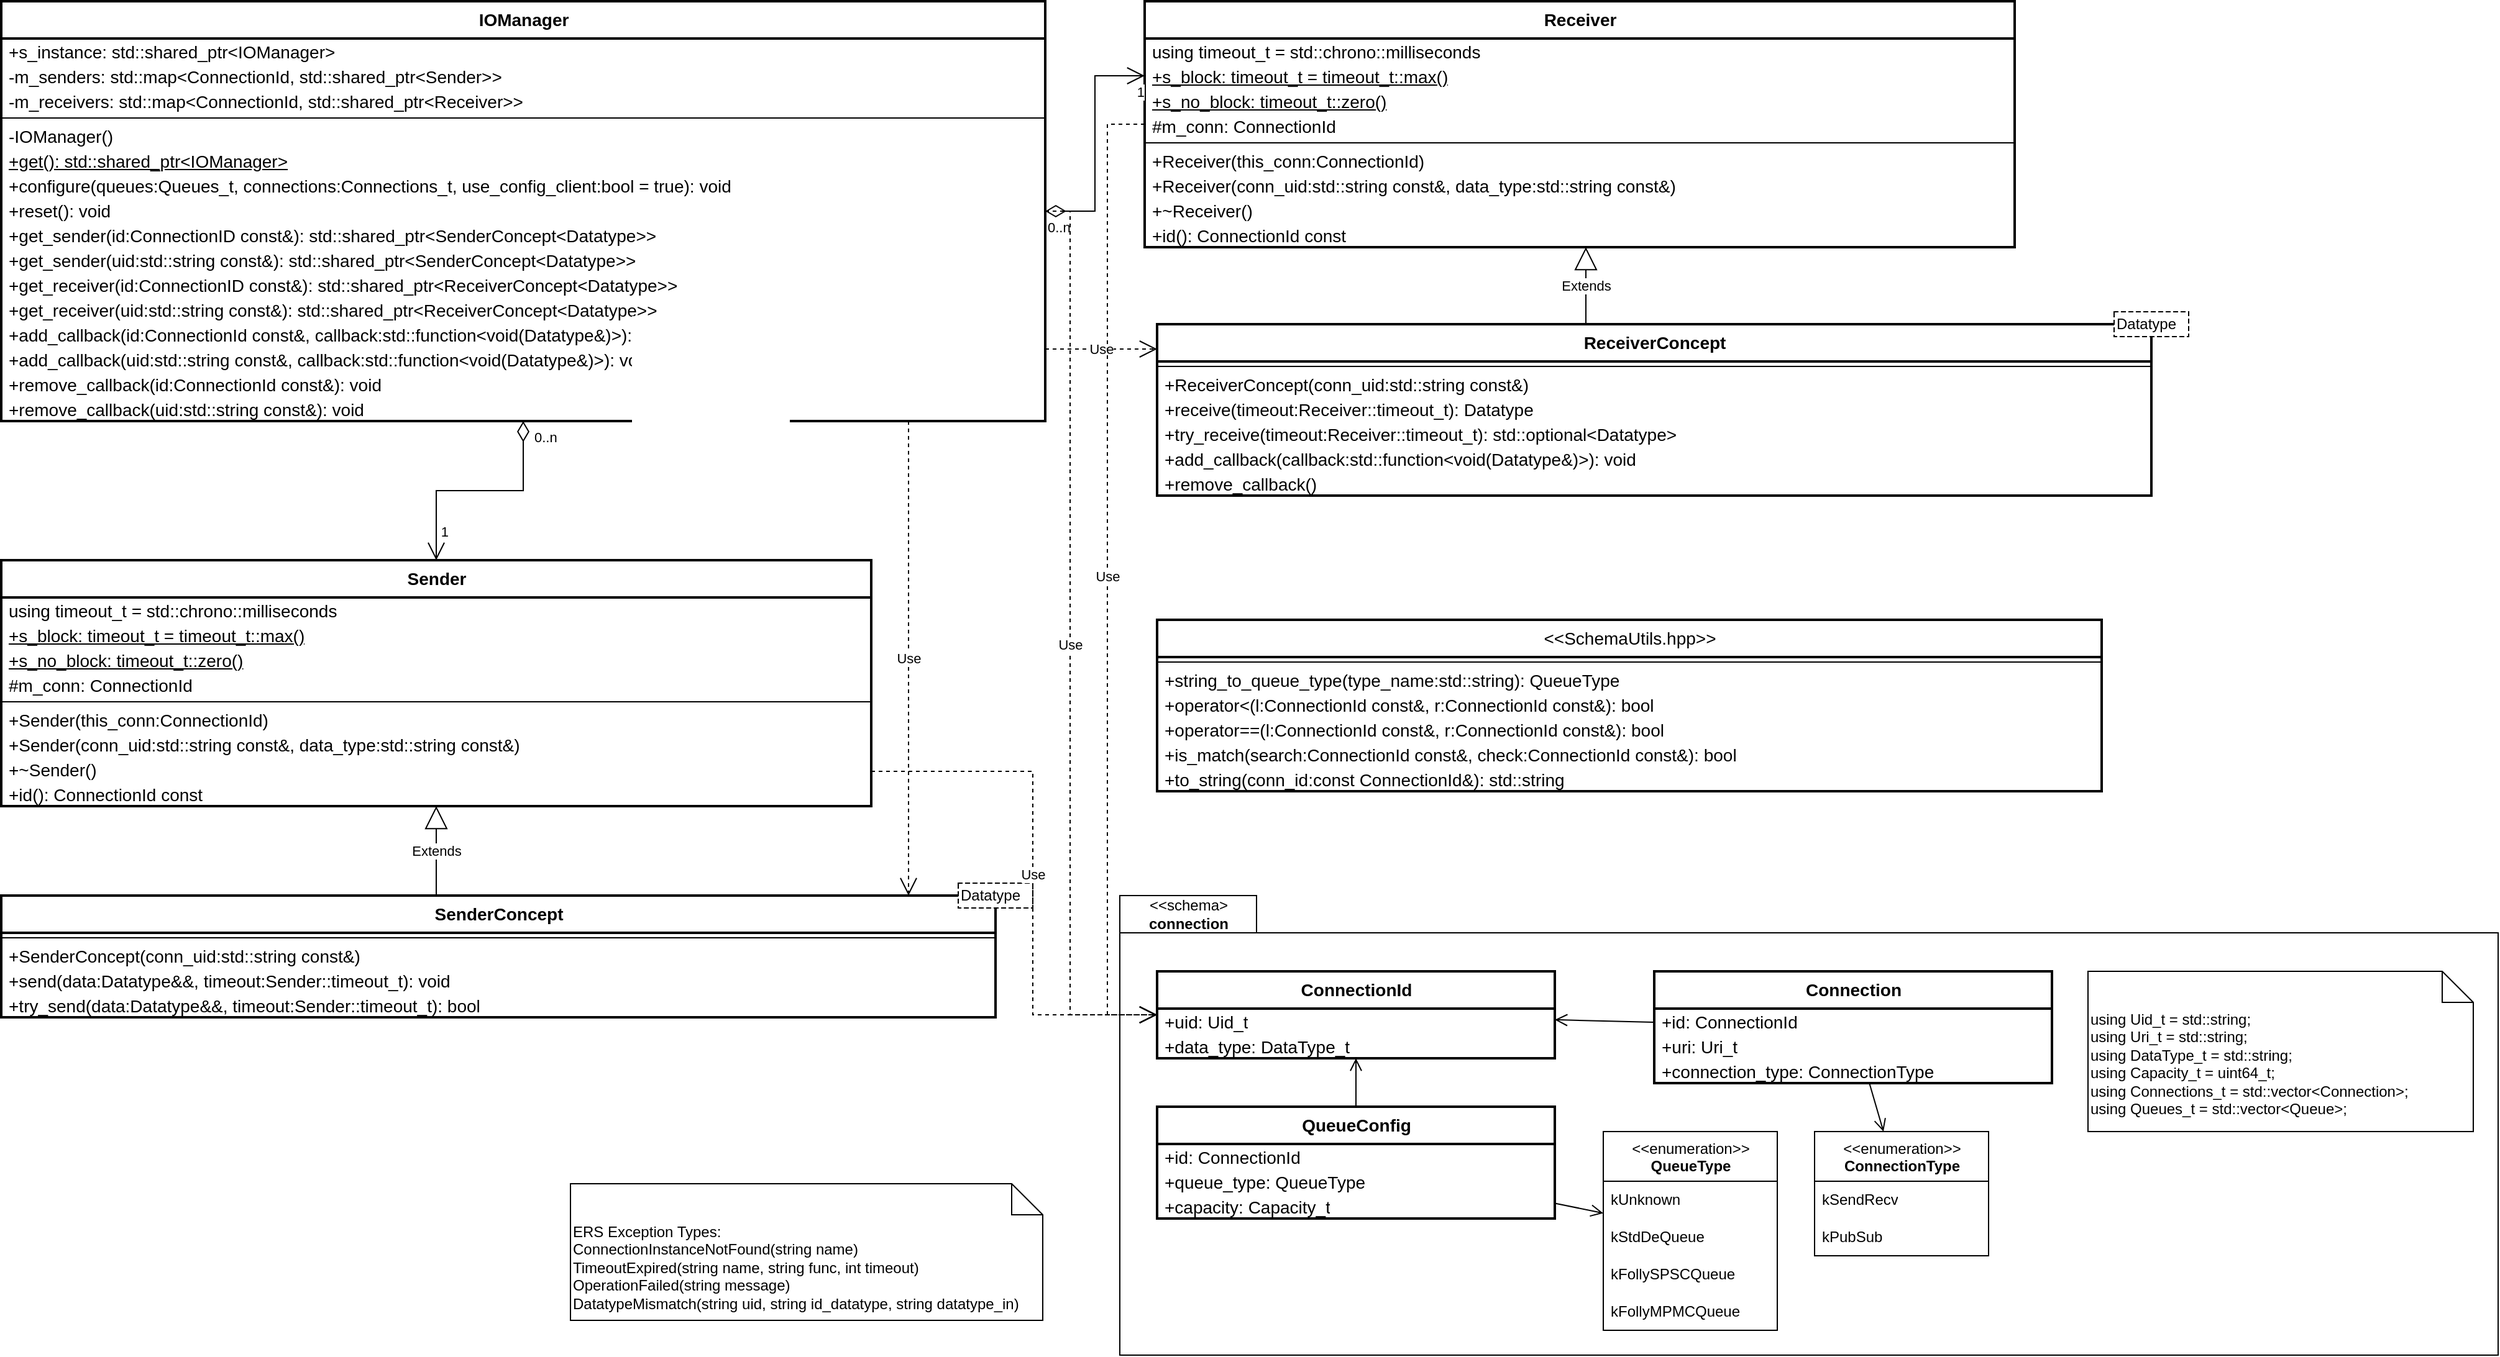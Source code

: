 <mxfile version="20.6.1" type="device"><diagram id="E1HVbYeFYIAMB-QXWZEo" name="Page-1"><mxGraphModel dx="2062" dy="1225" grid="1" gridSize="10" guides="1" tooltips="1" connect="1" arrows="1" fold="1" page="1" pageScale="1" pageWidth="850" pageHeight="1100" math="0" shadow="0"><root><mxCell id="0"/><mxCell id="1" parent="0"/><mxCell id="LG2QWe_fNA8J5i6L1Rvu-79" value="&lt;b&gt;IOManager&lt;br&gt;&lt;/b&gt;" style="swimlane;fontStyle=0;align=center;verticalAlign=top;childLayout=stackLayout;horizontal=1;startSize=30;horizontalStack=0;resizeParent=1;resizeParentMax=0;resizeLast=0;collapsible=0;marginBottom=0;html=1;fontFamily=Helvetica;fontSize=14;strokeWidth=2;fillColor=default;" parent="1" vertex="1"><mxGeometry x="40" y="60" width="840" height="338" as="geometry"/></mxCell><mxCell id="LG2QWe_fNA8J5i6L1Rvu-80" value="+s_instance: std::shared_ptr&amp;lt;IOManager&amp;gt;" style="text;html=1;strokeColor=none;fillColor=none;align=left;verticalAlign=middle;spacingLeft=4;spacingRight=4;overflow=hidden;rotatable=0;points=[[0,0.5],[1,0.5]];portConstraint=eastwest;fontFamily=Helvetica;fontSize=14;" parent="LG2QWe_fNA8J5i6L1Rvu-79" vertex="1"><mxGeometry y="30" width="840" height="20" as="geometry"/></mxCell><mxCell id="LG2QWe_fNA8J5i6L1Rvu-81" value="-m_senders: std::map&amp;lt;ConnectionId, std::shared_ptr&amp;lt;Sender&amp;gt;&amp;gt;" style="text;html=1;strokeColor=none;fillColor=none;align=left;verticalAlign=middle;spacingLeft=4;spacingRight=4;overflow=hidden;rotatable=0;points=[[0,0.5],[1,0.5]];portConstraint=eastwest;fontFamily=Helvetica;fontSize=14;" parent="LG2QWe_fNA8J5i6L1Rvu-79" vertex="1"><mxGeometry y="50" width="840" height="20" as="geometry"/></mxCell><mxCell id="LG2QWe_fNA8J5i6L1Rvu-82" value="-m_receivers: std::map&amp;lt;ConnectionId, std::shared_ptr&amp;lt;Receiver&amp;gt;&amp;gt;" style="text;html=1;strokeColor=none;fillColor=none;align=left;verticalAlign=middle;spacingLeft=4;spacingRight=4;overflow=hidden;rotatable=0;points=[[0,0.5],[1,0.5]];portConstraint=eastwest;fontFamily=Helvetica;fontSize=14;" parent="LG2QWe_fNA8J5i6L1Rvu-79" vertex="1"><mxGeometry y="70" width="840" height="20" as="geometry"/></mxCell><mxCell id="LG2QWe_fNA8J5i6L1Rvu-93" value="" style="line;strokeWidth=1;fillColor=none;align=left;verticalAlign=middle;spacingTop=-1;spacingLeft=3;spacingRight=3;rotatable=0;labelPosition=right;points=[];portConstraint=eastwest;fontFamily=Helvetica;fontSize=14;" parent="LG2QWe_fNA8J5i6L1Rvu-79" vertex="1"><mxGeometry y="90" width="840" height="8" as="geometry"/></mxCell><mxCell id="LG2QWe_fNA8J5i6L1Rvu-83" value="-IOManager()" style="text;html=1;strokeColor=none;fillColor=none;align=left;verticalAlign=middle;spacingLeft=4;spacingRight=4;overflow=hidden;rotatable=0;points=[[0,0.5],[1,0.5]];portConstraint=eastwest;fontFamily=Helvetica;fontSize=14;" parent="LG2QWe_fNA8J5i6L1Rvu-79" vertex="1"><mxGeometry y="98" width="840" height="20" as="geometry"/></mxCell><mxCell id="LG2QWe_fNA8J5i6L1Rvu-84" value="+get(): std::shared_ptr&amp;lt;IOManager&amp;gt;" style="text;html=1;strokeColor=none;fillColor=none;align=left;verticalAlign=middle;spacingLeft=4;spacingRight=4;overflow=hidden;rotatable=0;points=[[0,0.5],[1,0.5]];portConstraint=eastwest;fontFamily=Helvetica;fontSize=14;fontStyle=4" parent="LG2QWe_fNA8J5i6L1Rvu-79" vertex="1"><mxGeometry y="118" width="840" height="20" as="geometry"/></mxCell><mxCell id="LG2QWe_fNA8J5i6L1Rvu-85" value="+configure(queues:Queues_t, connections:Connections_t, use_config_client:bool = true): void" style="text;html=1;strokeColor=none;fillColor=none;align=left;verticalAlign=middle;spacingLeft=4;spacingRight=4;overflow=hidden;rotatable=0;points=[[0,0.5],[1,0.5]];portConstraint=eastwest;fontFamily=Helvetica;fontSize=14;" parent="LG2QWe_fNA8J5i6L1Rvu-79" vertex="1"><mxGeometry y="138" width="840" height="20" as="geometry"/></mxCell><mxCell id="LG2QWe_fNA8J5i6L1Rvu-86" value="+reset(): void" style="text;html=1;strokeColor=none;fillColor=none;align=left;verticalAlign=middle;spacingLeft=4;spacingRight=4;overflow=hidden;rotatable=0;points=[[0,0.5],[1,0.5]];portConstraint=eastwest;fontFamily=Helvetica;fontSize=14;" parent="LG2QWe_fNA8J5i6L1Rvu-79" vertex="1"><mxGeometry y="158" width="840" height="20" as="geometry"/></mxCell><mxCell id="LG2QWe_fNA8J5i6L1Rvu-87" value="+get_sender(id:ConnectionID const&amp;amp;): std::shared_ptr&amp;lt;SenderConcept&amp;lt;Datatype&amp;gt;&amp;gt;" style="text;html=1;strokeColor=none;fillColor=none;align=left;verticalAlign=middle;spacingLeft=4;spacingRight=4;overflow=hidden;rotatable=0;points=[[0,0.5],[1,0.5]];portConstraint=eastwest;fontFamily=Helvetica;fontSize=14;" parent="LG2QWe_fNA8J5i6L1Rvu-79" vertex="1"><mxGeometry y="178" width="840" height="20" as="geometry"/></mxCell><mxCell id="LG2QWe_fNA8J5i6L1Rvu-88" value="+get_sender(uid:std::string const&amp;amp;): std::shared_ptr&amp;lt;SenderConcept&amp;lt;Datatype&amp;gt;&amp;gt;" style="text;html=1;strokeColor=none;fillColor=none;align=left;verticalAlign=middle;spacingLeft=4;spacingRight=4;overflow=hidden;rotatable=0;points=[[0,0.5],[1,0.5]];portConstraint=eastwest;fontFamily=Helvetica;fontSize=14;" parent="LG2QWe_fNA8J5i6L1Rvu-79" vertex="1"><mxGeometry y="198" width="840" height="20" as="geometry"/></mxCell><mxCell id="LG2QWe_fNA8J5i6L1Rvu-89" value="+get_receiver(id:ConnectionID const&amp;amp;): std::shared_ptr&amp;lt;ReceiverConcept&amp;lt;Datatype&amp;gt;&amp;gt;" style="text;html=1;strokeColor=none;fillColor=none;align=left;verticalAlign=middle;spacingLeft=4;spacingRight=4;overflow=hidden;rotatable=0;points=[[0,0.5],[1,0.5]];portConstraint=eastwest;fontFamily=Helvetica;fontSize=14;" parent="LG2QWe_fNA8J5i6L1Rvu-79" vertex="1"><mxGeometry y="218" width="840" height="20" as="geometry"/></mxCell><mxCell id="LG2QWe_fNA8J5i6L1Rvu-90" value="+get_receiver(uid:std::string const&amp;amp;): std::shared_ptr&amp;lt;ReceiverConcept&amp;lt;Datatype&amp;gt;&amp;gt;" style="text;html=1;strokeColor=none;fillColor=none;align=left;verticalAlign=middle;spacingLeft=4;spacingRight=4;overflow=hidden;rotatable=0;points=[[0,0.5],[1,0.5]];portConstraint=eastwest;fontFamily=Helvetica;fontSize=14;" parent="LG2QWe_fNA8J5i6L1Rvu-79" vertex="1"><mxGeometry y="238" width="840" height="20" as="geometry"/></mxCell><mxCell id="LG2QWe_fNA8J5i6L1Rvu-91" value="+add_callback(id:ConnectionId const&amp;amp;, callback:std::function&amp;lt;void(Datatype&amp;amp;)&amp;gt;): void" style="text;html=1;strokeColor=none;fillColor=none;align=left;verticalAlign=middle;spacingLeft=4;spacingRight=4;overflow=hidden;rotatable=0;points=[[0,0.5],[1,0.5]];portConstraint=eastwest;fontFamily=Helvetica;fontSize=14;" parent="LG2QWe_fNA8J5i6L1Rvu-79" vertex="1"><mxGeometry y="258" width="840" height="20" as="geometry"/></mxCell><mxCell id="LG2QWe_fNA8J5i6L1Rvu-92" value="+add_callback(uid:std::string const&amp;amp;, callback:std::function&amp;lt;void(Datatype&amp;amp;)&amp;gt;): void" style="text;html=1;strokeColor=none;fillColor=none;align=left;verticalAlign=middle;spacingLeft=4;spacingRight=4;overflow=hidden;rotatable=0;points=[[0,0.5],[1,0.5]];portConstraint=eastwest;fontFamily=Helvetica;fontSize=14;" parent="LG2QWe_fNA8J5i6L1Rvu-79" vertex="1"><mxGeometry y="278" width="840" height="20" as="geometry"/></mxCell><mxCell id="LG2QWe_fNA8J5i6L1Rvu-94" value="+remove_callback(id:ConnectionId const&amp;amp;): void" style="text;html=1;strokeColor=none;fillColor=none;align=left;verticalAlign=middle;spacingLeft=4;spacingRight=4;overflow=hidden;rotatable=0;points=[[0,0.5],[1,0.5]];portConstraint=eastwest;fontFamily=Helvetica;fontSize=14;" parent="LG2QWe_fNA8J5i6L1Rvu-79" vertex="1"><mxGeometry y="298" width="840" height="20" as="geometry"/></mxCell><mxCell id="LG2QWe_fNA8J5i6L1Rvu-95" value="+remove_callback(uid:std::string const&amp;amp;): void" style="text;html=1;strokeColor=none;fillColor=none;align=left;verticalAlign=middle;spacingLeft=4;spacingRight=4;overflow=hidden;rotatable=0;points=[[0,0.5],[1,0.5]];portConstraint=eastwest;fontFamily=Helvetica;fontSize=14;" parent="LG2QWe_fNA8J5i6L1Rvu-79" vertex="1"><mxGeometry y="318" width="840" height="20" as="geometry"/></mxCell><mxCell id="LG2QWe_fNA8J5i6L1Rvu-102" value="&lt;b&gt;Receiver&lt;br&gt;&lt;/b&gt;" style="swimlane;fontStyle=0;align=center;verticalAlign=top;childLayout=stackLayout;horizontal=1;startSize=30;horizontalStack=0;resizeParent=1;resizeParentMax=0;resizeLast=0;collapsible=0;marginBottom=0;html=1;fontFamily=Helvetica;fontSize=14;strokeWidth=2;fillColor=default;" parent="1" vertex="1"><mxGeometry x="960" y="60" width="700" height="198" as="geometry"/></mxCell><mxCell id="LG2QWe_fNA8J5i6L1Rvu-103" value="using timeout_t = std::chrono::milliseconds" style="text;html=1;strokeColor=none;fillColor=none;align=left;verticalAlign=middle;spacingLeft=4;spacingRight=4;overflow=hidden;rotatable=0;points=[[0,0.5],[1,0.5]];portConstraint=eastwest;fontFamily=Helvetica;fontSize=14;" parent="LG2QWe_fNA8J5i6L1Rvu-102" vertex="1"><mxGeometry y="30" width="700" height="20" as="geometry"/></mxCell><mxCell id="LG2QWe_fNA8J5i6L1Rvu-104" value="+s_block: timeout_t = timeout_t::max()" style="text;html=1;strokeColor=none;fillColor=none;align=left;verticalAlign=middle;spacingLeft=4;spacingRight=4;overflow=hidden;rotatable=0;points=[[0,0.5],[1,0.5]];portConstraint=eastwest;fontFamily=Helvetica;fontSize=14;fontStyle=4" parent="LG2QWe_fNA8J5i6L1Rvu-102" vertex="1"><mxGeometry y="50" width="700" height="20" as="geometry"/></mxCell><mxCell id="LG2QWe_fNA8J5i6L1Rvu-106" value="+s_no_block: timeout_t::zero()" style="text;html=1;strokeColor=none;fillColor=none;align=left;verticalAlign=middle;spacingLeft=4;spacingRight=4;overflow=hidden;rotatable=0;points=[[0,0.5],[1,0.5]];portConstraint=eastwest;fontFamily=Helvetica;fontSize=14;fontStyle=4" parent="LG2QWe_fNA8J5i6L1Rvu-102" vertex="1"><mxGeometry y="70" width="700" height="20" as="geometry"/></mxCell><mxCell id="LG2QWe_fNA8J5i6L1Rvu-107" value="#m_conn: ConnectionId" style="text;html=1;strokeColor=none;fillColor=none;align=left;verticalAlign=middle;spacingLeft=4;spacingRight=4;overflow=hidden;rotatable=0;points=[[0,0.5],[1,0.5]];portConstraint=eastwest;fontFamily=Helvetica;fontSize=14;" parent="LG2QWe_fNA8J5i6L1Rvu-102" vertex="1"><mxGeometry y="90" width="700" height="20" as="geometry"/></mxCell><mxCell id="LG2QWe_fNA8J5i6L1Rvu-105" value="" style="line;strokeWidth=1;fillColor=none;align=left;verticalAlign=middle;spacingTop=-1;spacingLeft=3;spacingRight=3;rotatable=0;labelPosition=right;points=[];portConstraint=eastwest;fontFamily=Helvetica;fontSize=14;" parent="LG2QWe_fNA8J5i6L1Rvu-102" vertex="1"><mxGeometry y="110" width="700" height="8" as="geometry"/></mxCell><mxCell id="LG2QWe_fNA8J5i6L1Rvu-108" value="+Receiver(this_conn:ConnectionId)" style="text;html=1;strokeColor=none;fillColor=none;align=left;verticalAlign=middle;spacingLeft=4;spacingRight=4;overflow=hidden;rotatable=0;points=[[0,0.5],[1,0.5]];portConstraint=eastwest;fontFamily=Helvetica;fontSize=14;" parent="LG2QWe_fNA8J5i6L1Rvu-102" vertex="1"><mxGeometry y="118" width="700" height="20" as="geometry"/></mxCell><mxCell id="LG2QWe_fNA8J5i6L1Rvu-109" value="+Receiver(conn_uid:std::string const&amp;amp;, data_type:std::string const&amp;amp;)" style="text;html=1;strokeColor=none;fillColor=none;align=left;verticalAlign=middle;spacingLeft=4;spacingRight=4;overflow=hidden;rotatable=0;points=[[0,0.5],[1,0.5]];portConstraint=eastwest;fontFamily=Helvetica;fontSize=14;" parent="LG2QWe_fNA8J5i6L1Rvu-102" vertex="1"><mxGeometry y="138" width="700" height="20" as="geometry"/></mxCell><mxCell id="LG2QWe_fNA8J5i6L1Rvu-110" value="+~Receiver()" style="text;html=1;strokeColor=none;fillColor=none;align=left;verticalAlign=middle;spacingLeft=4;spacingRight=4;overflow=hidden;rotatable=0;points=[[0,0.5],[1,0.5]];portConstraint=eastwest;fontFamily=Helvetica;fontSize=14;" parent="LG2QWe_fNA8J5i6L1Rvu-102" vertex="1"><mxGeometry y="158" width="700" height="20" as="geometry"/></mxCell><mxCell id="LG2QWe_fNA8J5i6L1Rvu-111" value="+id(): ConnectionId const" style="text;html=1;strokeColor=none;fillColor=none;align=left;verticalAlign=middle;spacingLeft=4;spacingRight=4;overflow=hidden;rotatable=0;points=[[0,0.5],[1,0.5]];portConstraint=eastwest;fontFamily=Helvetica;fontSize=14;" parent="LG2QWe_fNA8J5i6L1Rvu-102" vertex="1"><mxGeometry y="178" width="700" height="20" as="geometry"/></mxCell><mxCell id="LG2QWe_fNA8J5i6L1Rvu-116" value="&amp;lt;&amp;lt;SchemaUtils.hpp&amp;gt;&amp;gt;" style="swimlane;fontStyle=0;align=center;verticalAlign=top;childLayout=stackLayout;horizontal=1;startSize=30;horizontalStack=0;resizeParent=1;resizeParentMax=0;resizeLast=0;collapsible=0;marginBottom=0;html=1;fontFamily=Helvetica;fontSize=14;strokeWidth=2;fillColor=default;" parent="1" vertex="1"><mxGeometry x="970" y="558" width="760" height="138" as="geometry"/></mxCell><mxCell id="LG2QWe_fNA8J5i6L1Rvu-117" value="" style="line;strokeWidth=1;fillColor=none;align=left;verticalAlign=middle;spacingTop=-1;spacingLeft=3;spacingRight=3;rotatable=0;labelPosition=right;points=[];portConstraint=eastwest;fontFamily=Helvetica;fontSize=14;" parent="LG2QWe_fNA8J5i6L1Rvu-116" vertex="1"><mxGeometry y="30" width="760" height="8" as="geometry"/></mxCell><mxCell id="LG2QWe_fNA8J5i6L1Rvu-118" value="+string_to_queue_type(type_name:std::string): QueueType" style="text;html=1;strokeColor=none;fillColor=none;align=left;verticalAlign=middle;spacingLeft=4;spacingRight=4;overflow=hidden;rotatable=0;points=[[0,0.5],[1,0.5]];portConstraint=eastwest;fontFamily=Helvetica;fontSize=14;" parent="LG2QWe_fNA8J5i6L1Rvu-116" vertex="1"><mxGeometry y="38" width="760" height="20" as="geometry"/></mxCell><mxCell id="LG2QWe_fNA8J5i6L1Rvu-119" value="+operator&amp;lt;(l:ConnectionId const&amp;amp;, r:ConnectionId const&amp;amp;): bool" style="text;html=1;strokeColor=none;fillColor=none;align=left;verticalAlign=middle;spacingLeft=4;spacingRight=4;overflow=hidden;rotatable=0;points=[[0,0.5],[1,0.5]];portConstraint=eastwest;fontFamily=Helvetica;fontSize=14;" parent="LG2QWe_fNA8J5i6L1Rvu-116" vertex="1"><mxGeometry y="58" width="760" height="20" as="geometry"/></mxCell><mxCell id="LG2QWe_fNA8J5i6L1Rvu-120" value="+operator==(l:ConnectionId const&amp;amp;, r:ConnectionId const&amp;amp;): bool" style="text;html=1;strokeColor=none;fillColor=none;align=left;verticalAlign=middle;spacingLeft=4;spacingRight=4;overflow=hidden;rotatable=0;points=[[0,0.5],[1,0.5]];portConstraint=eastwest;fontFamily=Helvetica;fontSize=14;" parent="LG2QWe_fNA8J5i6L1Rvu-116" vertex="1"><mxGeometry y="78" width="760" height="20" as="geometry"/></mxCell><mxCell id="LG2QWe_fNA8J5i6L1Rvu-201" value="+is_match(search:ConnectionId const&amp;amp;, check:ConnectionId const&amp;amp;): bool" style="text;html=1;strokeColor=none;fillColor=none;align=left;verticalAlign=middle;spacingLeft=4;spacingRight=4;overflow=hidden;rotatable=0;points=[[0,0.5],[1,0.5]];portConstraint=eastwest;fontFamily=Helvetica;fontSize=14;" parent="LG2QWe_fNA8J5i6L1Rvu-116" vertex="1"><mxGeometry y="98" width="760" height="20" as="geometry"/></mxCell><mxCell id="LG2QWe_fNA8J5i6L1Rvu-202" value="+to_string(conn_id:const ConnectionId&amp;amp;): std::string" style="text;html=1;strokeColor=none;fillColor=none;align=left;verticalAlign=middle;spacingLeft=4;spacingRight=4;overflow=hidden;rotatable=0;points=[[0,0.5],[1,0.5]];portConstraint=eastwest;fontFamily=Helvetica;fontSize=14;" parent="LG2QWe_fNA8J5i6L1Rvu-116" vertex="1"><mxGeometry y="118" width="760" height="20" as="geometry"/></mxCell><mxCell id="LG2QWe_fNA8J5i6L1Rvu-139" value="&lt;span style=&quot;font-weight: normal;&quot;&gt;&amp;lt;&amp;lt;schema&amp;gt;&lt;/span&gt;&lt;br&gt;connection" style="shape=folder;fontStyle=1;tabWidth=110;tabHeight=30;tabPosition=left;html=1;boundedLbl=1;labelInHeader=1;container=1;collapsible=0;recursiveResize=0;" parent="1" vertex="1"><mxGeometry x="940" y="780" width="1109" height="370" as="geometry"/></mxCell><mxCell id="LG2QWe_fNA8J5i6L1Rvu-140" value="&lt;b&gt;ConnectionId&lt;br&gt;&lt;/b&gt;" style="swimlane;fontStyle=0;align=center;verticalAlign=top;childLayout=stackLayout;horizontal=1;startSize=30;horizontalStack=0;resizeParent=1;resizeParentMax=0;resizeLast=0;collapsible=0;marginBottom=0;html=1;fontFamily=Helvetica;fontSize=14;strokeWidth=2;fillColor=default;" parent="LG2QWe_fNA8J5i6L1Rvu-139" vertex="1"><mxGeometry x="30" y="61" width="320" height="70" as="geometry"/></mxCell><mxCell id="LG2QWe_fNA8J5i6L1Rvu-141" value="+uid: Uid_t" style="text;html=1;strokeColor=none;fillColor=none;align=left;verticalAlign=middle;spacingLeft=4;spacingRight=4;overflow=hidden;rotatable=0;points=[[0,0.5],[1,0.5]];portConstraint=eastwest;fontFamily=Helvetica;fontSize=14;" parent="LG2QWe_fNA8J5i6L1Rvu-140" vertex="1"><mxGeometry y="30" width="320" height="20" as="geometry"/></mxCell><mxCell id="LG2QWe_fNA8J5i6L1Rvu-142" value="+data_type: DataType_t" style="text;html=1;strokeColor=none;fillColor=none;align=left;verticalAlign=middle;spacingLeft=4;spacingRight=4;overflow=hidden;rotatable=0;points=[[0,0.5],[1,0.5]];portConstraint=eastwest;fontFamily=Helvetica;fontSize=14;" parent="LG2QWe_fNA8J5i6L1Rvu-140" vertex="1"><mxGeometry y="50" width="320" height="20" as="geometry"/></mxCell><mxCell id="LG2QWe_fNA8J5i6L1Rvu-145" value="using Uid_t = std::string;&lt;br&gt;using Uri_t = std::string;&lt;br&gt;using DataType_t = std::string;&lt;br&gt;using Capacity_t = uint64_t;&lt;br&gt;using Connections_t = std::vector&amp;lt;Connection&amp;gt;;&lt;br&gt;using Queues_t = std::vector&amp;lt;Queue&amp;gt;;" style="shape=note2;boundedLbl=1;whiteSpace=wrap;html=1;size=25;verticalAlign=top;align=left;" parent="LG2QWe_fNA8J5i6L1Rvu-139" vertex="1"><mxGeometry x="779" y="61" width="310" height="129" as="geometry"/></mxCell><mxCell id="LG2QWe_fNA8J5i6L1Rvu-146" value="&lt;b&gt;QueueConfig&lt;br&gt;&lt;/b&gt;" style="swimlane;fontStyle=0;align=center;verticalAlign=top;childLayout=stackLayout;horizontal=1;startSize=30;horizontalStack=0;resizeParent=1;resizeParentMax=0;resizeLast=0;collapsible=0;marginBottom=0;html=1;fontFamily=Helvetica;fontSize=14;strokeWidth=2;fillColor=default;" parent="LG2QWe_fNA8J5i6L1Rvu-139" vertex="1"><mxGeometry x="30" y="170" width="320" height="90" as="geometry"/></mxCell><mxCell id="LG2QWe_fNA8J5i6L1Rvu-147" value="+id: ConnectionId" style="text;html=1;strokeColor=none;fillColor=none;align=left;verticalAlign=middle;spacingLeft=4;spacingRight=4;overflow=hidden;rotatable=0;points=[[0,0.5],[1,0.5]];portConstraint=eastwest;fontFamily=Helvetica;fontSize=14;" parent="LG2QWe_fNA8J5i6L1Rvu-146" vertex="1"><mxGeometry y="30" width="320" height="20" as="geometry"/></mxCell><mxCell id="LG2QWe_fNA8J5i6L1Rvu-148" value="+queue_type: QueueType" style="text;html=1;strokeColor=none;fillColor=none;align=left;verticalAlign=middle;spacingLeft=4;spacingRight=4;overflow=hidden;rotatable=0;points=[[0,0.5],[1,0.5]];portConstraint=eastwest;fontFamily=Helvetica;fontSize=14;" parent="LG2QWe_fNA8J5i6L1Rvu-146" vertex="1"><mxGeometry y="50" width="320" height="20" as="geometry"/></mxCell><mxCell id="LG2QWe_fNA8J5i6L1Rvu-195" value="+capacity: Capacity_t" style="text;html=1;strokeColor=none;fillColor=none;align=left;verticalAlign=middle;spacingLeft=4;spacingRight=4;overflow=hidden;rotatable=0;points=[[0,0.5],[1,0.5]];portConstraint=eastwest;fontFamily=Helvetica;fontSize=14;" parent="LG2QWe_fNA8J5i6L1Rvu-146" vertex="1"><mxGeometry y="70" width="320" height="20" as="geometry"/></mxCell><mxCell id="LG2QWe_fNA8J5i6L1Rvu-149" value="&lt;b&gt;Connection&lt;br&gt;&lt;/b&gt;" style="swimlane;fontStyle=0;align=center;verticalAlign=top;childLayout=stackLayout;horizontal=1;startSize=30;horizontalStack=0;resizeParent=1;resizeParentMax=0;resizeLast=0;collapsible=0;marginBottom=0;html=1;fontFamily=Helvetica;fontSize=14;strokeWidth=2;fillColor=default;" parent="LG2QWe_fNA8J5i6L1Rvu-139" vertex="1"><mxGeometry x="430" y="61" width="320" height="90" as="geometry"/></mxCell><mxCell id="LG2QWe_fNA8J5i6L1Rvu-150" value="+id: ConnectionId" style="text;html=1;strokeColor=none;fillColor=none;align=left;verticalAlign=middle;spacingLeft=4;spacingRight=4;overflow=hidden;rotatable=0;points=[[0,0.5],[1,0.5]];portConstraint=eastwest;fontFamily=Helvetica;fontSize=14;" parent="LG2QWe_fNA8J5i6L1Rvu-149" vertex="1"><mxGeometry y="30" width="320" height="20" as="geometry"/></mxCell><mxCell id="LG2QWe_fNA8J5i6L1Rvu-151" value="+uri: Uri_t" style="text;html=1;strokeColor=none;fillColor=none;align=left;verticalAlign=middle;spacingLeft=4;spacingRight=4;overflow=hidden;rotatable=0;points=[[0,0.5],[1,0.5]];portConstraint=eastwest;fontFamily=Helvetica;fontSize=14;" parent="LG2QWe_fNA8J5i6L1Rvu-149" vertex="1"><mxGeometry y="50" width="320" height="20" as="geometry"/></mxCell><mxCell id="LG2QWe_fNA8J5i6L1Rvu-152" value="+connection_type: ConnectionType" style="text;html=1;strokeColor=none;fillColor=none;align=left;verticalAlign=middle;spacingLeft=4;spacingRight=4;overflow=hidden;rotatable=0;points=[[0,0.5],[1,0.5]];portConstraint=eastwest;fontFamily=Helvetica;fontSize=14;" parent="LG2QWe_fNA8J5i6L1Rvu-149" vertex="1"><mxGeometry y="70" width="320" height="20" as="geometry"/></mxCell><mxCell id="LG2QWe_fNA8J5i6L1Rvu-189" value="&amp;lt;&amp;lt;enumeration&amp;gt;&amp;gt;&lt;br&gt;&lt;b&gt;QueueType&lt;/b&gt;" style="swimlane;fontStyle=0;align=center;verticalAlign=top;childLayout=stackLayout;horizontal=1;startSize=40;horizontalStack=0;resizeParent=1;resizeParentMax=0;resizeLast=0;collapsible=0;marginBottom=0;html=1;" parent="LG2QWe_fNA8J5i6L1Rvu-139" vertex="1"><mxGeometry x="389" y="190" width="140" height="160" as="geometry"/></mxCell><mxCell id="LG2QWe_fNA8J5i6L1Rvu-190" value="kUnknown" style="text;html=1;strokeColor=none;fillColor=none;align=left;verticalAlign=middle;spacingLeft=4;spacingRight=4;overflow=hidden;rotatable=0;points=[[0,0.5],[1,0.5]];portConstraint=eastwest;" parent="LG2QWe_fNA8J5i6L1Rvu-189" vertex="1"><mxGeometry y="40" width="140" height="30" as="geometry"/></mxCell><mxCell id="LG2QWe_fNA8J5i6L1Rvu-191" value="kStdDeQueue" style="text;html=1;strokeColor=none;fillColor=none;align=left;verticalAlign=middle;spacingLeft=4;spacingRight=4;overflow=hidden;rotatable=0;points=[[0,0.5],[1,0.5]];portConstraint=eastwest;" parent="LG2QWe_fNA8J5i6L1Rvu-189" vertex="1"><mxGeometry y="70" width="140" height="30" as="geometry"/></mxCell><mxCell id="LG2QWe_fNA8J5i6L1Rvu-192" value="kFollySPSCQueue" style="text;html=1;strokeColor=none;fillColor=none;align=left;verticalAlign=middle;spacingLeft=4;spacingRight=4;overflow=hidden;rotatable=0;points=[[0,0.5],[1,0.5]];portConstraint=eastwest;" parent="LG2QWe_fNA8J5i6L1Rvu-189" vertex="1"><mxGeometry y="100" width="140" height="30" as="geometry"/></mxCell><mxCell id="LG2QWe_fNA8J5i6L1Rvu-193" value="kFollyMPMCQueue" style="text;html=1;strokeColor=none;fillColor=none;align=left;verticalAlign=middle;spacingLeft=4;spacingRight=4;overflow=hidden;rotatable=0;points=[[0,0.5],[1,0.5]];portConstraint=eastwest;" parent="LG2QWe_fNA8J5i6L1Rvu-189" vertex="1"><mxGeometry y="130" width="140" height="30" as="geometry"/></mxCell><mxCell id="LG2QWe_fNA8J5i6L1Rvu-187" value="&amp;lt;&amp;lt;enumeration&amp;gt;&amp;gt;&lt;br&gt;&lt;b&gt;ConnectionType&lt;/b&gt;" style="swimlane;fontStyle=0;align=center;verticalAlign=top;childLayout=stackLayout;horizontal=1;startSize=40;horizontalStack=0;resizeParent=1;resizeParentMax=0;resizeLast=0;collapsible=0;marginBottom=0;html=1;" parent="LG2QWe_fNA8J5i6L1Rvu-139" vertex="1"><mxGeometry x="559" y="190" width="140" height="100" as="geometry"/></mxCell><mxCell id="LG2QWe_fNA8J5i6L1Rvu-188" value="kSendRecv" style="text;html=1;strokeColor=none;fillColor=none;align=left;verticalAlign=middle;spacingLeft=4;spacingRight=4;overflow=hidden;rotatable=0;points=[[0,0.5],[1,0.5]];portConstraint=eastwest;" parent="LG2QWe_fNA8J5i6L1Rvu-187" vertex="1"><mxGeometry y="40" width="140" height="30" as="geometry"/></mxCell><mxCell id="LG2QWe_fNA8J5i6L1Rvu-194" value="kPubSub" style="text;html=1;strokeColor=none;fillColor=none;align=left;verticalAlign=middle;spacingLeft=4;spacingRight=4;overflow=hidden;rotatable=0;points=[[0,0.5],[1,0.5]];portConstraint=eastwest;" parent="LG2QWe_fNA8J5i6L1Rvu-187" vertex="1"><mxGeometry y="70" width="140" height="30" as="geometry"/></mxCell><mxCell id="LG2QWe_fNA8J5i6L1Rvu-196" value="" style="endArrow=open;startArrow=none;endFill=0;startFill=0;endSize=8;html=1;verticalAlign=bottom;labelBackgroundColor=none;strokeWidth=1;rounded=0;" parent="LG2QWe_fNA8J5i6L1Rvu-139" source="LG2QWe_fNA8J5i6L1Rvu-146" target="LG2QWe_fNA8J5i6L1Rvu-189" edge="1"><mxGeometry width="160" relative="1" as="geometry"><mxPoint x="429" y="-160" as="sourcePoint"/><mxPoint x="589" y="-160" as="targetPoint"/></mxGeometry></mxCell><mxCell id="LG2QWe_fNA8J5i6L1Rvu-197" value="" style="endArrow=open;startArrow=none;endFill=0;startFill=0;endSize=8;html=1;verticalAlign=bottom;labelBackgroundColor=none;strokeWidth=1;rounded=0;" parent="LG2QWe_fNA8J5i6L1Rvu-139" source="LG2QWe_fNA8J5i6L1Rvu-146" target="LG2QWe_fNA8J5i6L1Rvu-140" edge="1"><mxGeometry width="160" relative="1" as="geometry"><mxPoint x="349" y="260" as="sourcePoint"/><mxPoint x="399" y="273.755" as="targetPoint"/></mxGeometry></mxCell><mxCell id="LG2QWe_fNA8J5i6L1Rvu-198" value="" style="endArrow=open;startArrow=none;endFill=0;startFill=0;endSize=8;html=1;verticalAlign=bottom;labelBackgroundColor=none;strokeWidth=1;rounded=0;" parent="LG2QWe_fNA8J5i6L1Rvu-139" source="LG2QWe_fNA8J5i6L1Rvu-149" target="LG2QWe_fNA8J5i6L1Rvu-140" edge="1"><mxGeometry width="160" relative="1" as="geometry"><mxPoint x="200" y="211" as="sourcePoint"/><mxPoint x="200" y="141" as="targetPoint"/></mxGeometry></mxCell><mxCell id="LG2QWe_fNA8J5i6L1Rvu-199" value="" style="endArrow=open;startArrow=none;endFill=0;startFill=0;endSize=8;html=1;verticalAlign=bottom;labelBackgroundColor=none;strokeWidth=1;rounded=0;" parent="LG2QWe_fNA8J5i6L1Rvu-139" source="LG2QWe_fNA8J5i6L1Rvu-149" target="LG2QWe_fNA8J5i6L1Rvu-187" edge="1"><mxGeometry width="160" relative="1" as="geometry"><mxPoint x="210" y="221" as="sourcePoint"/><mxPoint x="210" y="151" as="targetPoint"/></mxGeometry></mxCell><mxCell id="LG2QWe_fNA8J5i6L1Rvu-176" value="ERS Exception Types:&lt;br&gt;ConnectionInstanceNotFound(string name)&lt;br&gt;TimeoutExpired(string name, string func, int timeout)&lt;br&gt;OperationFailed(string message)&lt;br&gt;DatatypeMismatch(string uid, string id_datatype, string datatype_in)" style="shape=note2;boundedLbl=1;whiteSpace=wrap;html=1;size=25;verticalAlign=top;align=left;" parent="1" vertex="1"><mxGeometry x="498" y="1012" width="380" height="110" as="geometry"/></mxCell><mxCell id="LG2QWe_fNA8J5i6L1Rvu-204" value="" style="group" parent="1" vertex="1" connectable="0"><mxGeometry x="970" y="310" width="830" height="248" as="geometry"/></mxCell><mxCell id="LG2QWe_fNA8J5i6L1Rvu-121" value="&lt;b&gt;ReceiverConcept&lt;br&gt;&lt;/b&gt;" style="swimlane;fontStyle=0;align=center;verticalAlign=top;childLayout=stackLayout;horizontal=1;startSize=30;horizontalStack=0;resizeParent=1;resizeParentMax=0;resizeLast=0;collapsible=0;marginBottom=0;html=1;fontFamily=Helvetica;fontSize=14;strokeWidth=2;fillColor=default;" parent="LG2QWe_fNA8J5i6L1Rvu-204" vertex="1"><mxGeometry y="10" width="800" height="138" as="geometry"/></mxCell><mxCell id="LG2QWe_fNA8J5i6L1Rvu-123" value="" style="line;strokeWidth=1;fillColor=none;align=left;verticalAlign=middle;spacingTop=-1;spacingLeft=3;spacingRight=3;rotatable=0;labelPosition=right;points=[];portConstraint=eastwest;fontFamily=Helvetica;fontSize=14;" parent="LG2QWe_fNA8J5i6L1Rvu-121" vertex="1"><mxGeometry y="30" width="800" height="8" as="geometry"/></mxCell><mxCell id="LG2QWe_fNA8J5i6L1Rvu-124" value="+ReceiverConcept(conn_uid:std::string const&amp;amp;)" style="text;html=1;strokeColor=none;fillColor=none;align=left;verticalAlign=middle;spacingLeft=4;spacingRight=4;overflow=hidden;rotatable=0;points=[[0,0.5],[1,0.5]];portConstraint=eastwest;fontFamily=Helvetica;fontSize=14;" parent="LG2QWe_fNA8J5i6L1Rvu-121" vertex="1"><mxGeometry y="38" width="800" height="20" as="geometry"/></mxCell><mxCell id="LG2QWe_fNA8J5i6L1Rvu-125" value="+receive(timeout:Receiver::timeout_t): Datatype" style="text;html=1;strokeColor=none;fillColor=none;align=left;verticalAlign=middle;spacingLeft=4;spacingRight=4;overflow=hidden;rotatable=0;points=[[0,0.5],[1,0.5]];portConstraint=eastwest;fontFamily=Helvetica;fontSize=14;" parent="LG2QWe_fNA8J5i6L1Rvu-121" vertex="1"><mxGeometry y="58" width="800" height="20" as="geometry"/></mxCell><mxCell id="LG2QWe_fNA8J5i6L1Rvu-126" value="+try_receive(timeout:Receiver::timeout_t): std::optional&amp;lt;Datatype&amp;gt;" style="text;html=1;strokeColor=none;fillColor=none;align=left;verticalAlign=middle;spacingLeft=4;spacingRight=4;overflow=hidden;rotatable=0;points=[[0,0.5],[1,0.5]];portConstraint=eastwest;fontFamily=Helvetica;fontSize=14;" parent="LG2QWe_fNA8J5i6L1Rvu-121" vertex="1"><mxGeometry y="78" width="800" height="20" as="geometry"/></mxCell><mxCell id="LG2QWe_fNA8J5i6L1Rvu-127" value="+add_callback(callback:std::function&amp;lt;void(Datatype&amp;amp;)&amp;gt;): void" style="text;html=1;strokeColor=none;fillColor=none;align=left;verticalAlign=middle;spacingLeft=4;spacingRight=4;overflow=hidden;rotatable=0;points=[[0,0.5],[1,0.5]];portConstraint=eastwest;fontFamily=Helvetica;fontSize=14;" parent="LG2QWe_fNA8J5i6L1Rvu-121" vertex="1"><mxGeometry y="98" width="800" height="20" as="geometry"/></mxCell><mxCell id="LG2QWe_fNA8J5i6L1Rvu-128" value="+remove_callback()" style="text;html=1;strokeColor=none;fillColor=none;align=left;verticalAlign=middle;spacingLeft=4;spacingRight=4;overflow=hidden;rotatable=0;points=[[0,0.5],[1,0.5]];portConstraint=eastwest;fontFamily=Helvetica;fontSize=14;" parent="LG2QWe_fNA8J5i6L1Rvu-121" vertex="1"><mxGeometry y="118" width="800" height="20" as="geometry"/></mxCell><mxCell id="LG2QWe_fNA8J5i6L1Rvu-203" value="Datatype" style="shape=partialRectangle;html=1;top=1;align=left;dashed=1;" parent="LG2QWe_fNA8J5i6L1Rvu-204" vertex="1"><mxGeometry x="770" width="60" height="20" as="geometry"/></mxCell><mxCell id="LG2QWe_fNA8J5i6L1Rvu-207" value="&lt;b&gt;Sender&lt;br&gt;&lt;/b&gt;" style="swimlane;fontStyle=0;align=center;verticalAlign=top;childLayout=stackLayout;horizontal=1;startSize=30;horizontalStack=0;resizeParent=1;resizeParentMax=0;resizeLast=0;collapsible=0;marginBottom=0;html=1;fontFamily=Helvetica;fontSize=14;strokeWidth=2;fillColor=default;" parent="1" vertex="1"><mxGeometry x="40" y="510" width="700" height="198" as="geometry"/></mxCell><mxCell id="LG2QWe_fNA8J5i6L1Rvu-208" value="using timeout_t = std::chrono::milliseconds" style="text;html=1;strokeColor=none;fillColor=none;align=left;verticalAlign=middle;spacingLeft=4;spacingRight=4;overflow=hidden;rotatable=0;points=[[0,0.5],[1,0.5]];portConstraint=eastwest;fontFamily=Helvetica;fontSize=14;" parent="LG2QWe_fNA8J5i6L1Rvu-207" vertex="1"><mxGeometry y="30" width="700" height="20" as="geometry"/></mxCell><mxCell id="LG2QWe_fNA8J5i6L1Rvu-209" value="+s_block: timeout_t = timeout_t::max()" style="text;html=1;strokeColor=none;fillColor=none;align=left;verticalAlign=middle;spacingLeft=4;spacingRight=4;overflow=hidden;rotatable=0;points=[[0,0.5],[1,0.5]];portConstraint=eastwest;fontFamily=Helvetica;fontSize=14;fontStyle=4" parent="LG2QWe_fNA8J5i6L1Rvu-207" vertex="1"><mxGeometry y="50" width="700" height="20" as="geometry"/></mxCell><mxCell id="LG2QWe_fNA8J5i6L1Rvu-210" value="+s_no_block: timeout_t::zero()" style="text;html=1;strokeColor=none;fillColor=none;align=left;verticalAlign=middle;spacingLeft=4;spacingRight=4;overflow=hidden;rotatable=0;points=[[0,0.5],[1,0.5]];portConstraint=eastwest;fontFamily=Helvetica;fontSize=14;fontStyle=4" parent="LG2QWe_fNA8J5i6L1Rvu-207" vertex="1"><mxGeometry y="70" width="700" height="20" as="geometry"/></mxCell><mxCell id="LG2QWe_fNA8J5i6L1Rvu-211" value="#m_conn: ConnectionId" style="text;html=1;strokeColor=none;fillColor=none;align=left;verticalAlign=middle;spacingLeft=4;spacingRight=4;overflow=hidden;rotatable=0;points=[[0,0.5],[1,0.5]];portConstraint=eastwest;fontFamily=Helvetica;fontSize=14;" parent="LG2QWe_fNA8J5i6L1Rvu-207" vertex="1"><mxGeometry y="90" width="700" height="20" as="geometry"/></mxCell><mxCell id="LG2QWe_fNA8J5i6L1Rvu-212" value="" style="line;strokeWidth=1;fillColor=none;align=left;verticalAlign=middle;spacingTop=-1;spacingLeft=3;spacingRight=3;rotatable=0;labelPosition=right;points=[];portConstraint=eastwest;fontFamily=Helvetica;fontSize=14;" parent="LG2QWe_fNA8J5i6L1Rvu-207" vertex="1"><mxGeometry y="110" width="700" height="8" as="geometry"/></mxCell><mxCell id="LG2QWe_fNA8J5i6L1Rvu-213" value="+Sender(this_conn:ConnectionId)" style="text;html=1;strokeColor=none;fillColor=none;align=left;verticalAlign=middle;spacingLeft=4;spacingRight=4;overflow=hidden;rotatable=0;points=[[0,0.5],[1,0.5]];portConstraint=eastwest;fontFamily=Helvetica;fontSize=14;" parent="LG2QWe_fNA8J5i6L1Rvu-207" vertex="1"><mxGeometry y="118" width="700" height="20" as="geometry"/></mxCell><mxCell id="LG2QWe_fNA8J5i6L1Rvu-214" value="+Sender(conn_uid:std::string const&amp;amp;, data_type:std::string const&amp;amp;)" style="text;html=1;strokeColor=none;fillColor=none;align=left;verticalAlign=middle;spacingLeft=4;spacingRight=4;overflow=hidden;rotatable=0;points=[[0,0.5],[1,0.5]];portConstraint=eastwest;fontFamily=Helvetica;fontSize=14;" parent="LG2QWe_fNA8J5i6L1Rvu-207" vertex="1"><mxGeometry y="138" width="700" height="20" as="geometry"/></mxCell><mxCell id="LG2QWe_fNA8J5i6L1Rvu-215" value="+~Sender()" style="text;html=1;strokeColor=none;fillColor=none;align=left;verticalAlign=middle;spacingLeft=4;spacingRight=4;overflow=hidden;rotatable=0;points=[[0,0.5],[1,0.5]];portConstraint=eastwest;fontFamily=Helvetica;fontSize=14;" parent="LG2QWe_fNA8J5i6L1Rvu-207" vertex="1"><mxGeometry y="158" width="700" height="20" as="geometry"/></mxCell><mxCell id="LG2QWe_fNA8J5i6L1Rvu-216" value="+id(): ConnectionId const" style="text;html=1;strokeColor=none;fillColor=none;align=left;verticalAlign=middle;spacingLeft=4;spacingRight=4;overflow=hidden;rotatable=0;points=[[0,0.5],[1,0.5]];portConstraint=eastwest;fontFamily=Helvetica;fontSize=14;" parent="LG2QWe_fNA8J5i6L1Rvu-207" vertex="1"><mxGeometry y="178" width="700" height="20" as="geometry"/></mxCell><mxCell id="LG2QWe_fNA8J5i6L1Rvu-217" value="" style="group" parent="1" vertex="1" connectable="0"><mxGeometry x="40" y="770" width="830" height="248" as="geometry"/></mxCell><mxCell id="LG2QWe_fNA8J5i6L1Rvu-218" value="&lt;b&gt;SenderConcept&lt;br&gt;&lt;/b&gt;" style="swimlane;fontStyle=0;align=center;verticalAlign=top;childLayout=stackLayout;horizontal=1;startSize=30;horizontalStack=0;resizeParent=1;resizeParentMax=0;resizeLast=0;collapsible=0;marginBottom=0;html=1;fontFamily=Helvetica;fontSize=14;strokeWidth=2;fillColor=default;" parent="LG2QWe_fNA8J5i6L1Rvu-217" vertex="1"><mxGeometry y="10" width="800" height="98" as="geometry"/></mxCell><mxCell id="LG2QWe_fNA8J5i6L1Rvu-219" value="" style="line;strokeWidth=1;fillColor=none;align=left;verticalAlign=middle;spacingTop=-1;spacingLeft=3;spacingRight=3;rotatable=0;labelPosition=right;points=[];portConstraint=eastwest;fontFamily=Helvetica;fontSize=14;" parent="LG2QWe_fNA8J5i6L1Rvu-218" vertex="1"><mxGeometry y="30" width="800" height="8" as="geometry"/></mxCell><mxCell id="LG2QWe_fNA8J5i6L1Rvu-220" value="+SenderConcept(conn_uid:std::string const&amp;amp;)" style="text;html=1;strokeColor=none;fillColor=none;align=left;verticalAlign=middle;spacingLeft=4;spacingRight=4;overflow=hidden;rotatable=0;points=[[0,0.5],[1,0.5]];portConstraint=eastwest;fontFamily=Helvetica;fontSize=14;" parent="LG2QWe_fNA8J5i6L1Rvu-218" vertex="1"><mxGeometry y="38" width="800" height="20" as="geometry"/></mxCell><mxCell id="LG2QWe_fNA8J5i6L1Rvu-221" value="+send(data:Datatype&amp;amp;&amp;amp;, timeout:Sender::timeout_t): void" style="text;html=1;strokeColor=none;fillColor=none;align=left;verticalAlign=middle;spacingLeft=4;spacingRight=4;overflow=hidden;rotatable=0;points=[[0,0.5],[1,0.5]];portConstraint=eastwest;fontFamily=Helvetica;fontSize=14;" parent="LG2QWe_fNA8J5i6L1Rvu-218" vertex="1"><mxGeometry y="58" width="800" height="20" as="geometry"/></mxCell><mxCell id="LG2QWe_fNA8J5i6L1Rvu-222" value="+try_send(data:Datatype&amp;amp;&amp;amp;, timeout:Sender::timeout_t): bool" style="text;html=1;strokeColor=none;fillColor=none;align=left;verticalAlign=middle;spacingLeft=4;spacingRight=4;overflow=hidden;rotatable=0;points=[[0,0.5],[1,0.5]];portConstraint=eastwest;fontFamily=Helvetica;fontSize=14;" parent="LG2QWe_fNA8J5i6L1Rvu-218" vertex="1"><mxGeometry y="78" width="800" height="20" as="geometry"/></mxCell><mxCell id="LG2QWe_fNA8J5i6L1Rvu-225" value="Datatype" style="shape=partialRectangle;html=1;top=1;align=left;dashed=1;" parent="LG2QWe_fNA8J5i6L1Rvu-217" vertex="1"><mxGeometry x="770" width="60" height="20" as="geometry"/></mxCell><mxCell id="LG2QWe_fNA8J5i6L1Rvu-226" value="Extends" style="endArrow=block;endSize=16;endFill=0;html=1;rounded=0;edgeStyle=elbowEdgeStyle;" parent="1" source="LG2QWe_fNA8J5i6L1Rvu-218" target="LG2QWe_fNA8J5i6L1Rvu-207" edge="1"><mxGeometry width="160" relative="1" as="geometry"><mxPoint x="870" y="620" as="sourcePoint"/><mxPoint x="1030" y="620" as="targetPoint"/></mxGeometry></mxCell><mxCell id="LG2QWe_fNA8J5i6L1Rvu-227" value="Extends" style="endArrow=block;endSize=16;endFill=0;html=1;rounded=0;edgeStyle=elbowEdgeStyle;" parent="1" source="LG2QWe_fNA8J5i6L1Rvu-121" target="LG2QWe_fNA8J5i6L1Rvu-102" edge="1"><mxGeometry width="160" relative="1" as="geometry"><mxPoint x="425.8" y="860" as="sourcePoint"/><mxPoint x="408.486" y="658" as="targetPoint"/></mxGeometry></mxCell><mxCell id="LG2QWe_fNA8J5i6L1Rvu-228" value="Use" style="endArrow=open;endSize=12;dashed=1;html=1;rounded=0;edgeStyle=elbowEdgeStyle;" parent="1" source="LG2QWe_fNA8J5i6L1Rvu-79" target="LG2QWe_fNA8J5i6L1Rvu-218" edge="1"><mxGeometry width="160" relative="1" as="geometry"><mxPoint x="870" y="620" as="sourcePoint"/><mxPoint x="1030" y="620" as="targetPoint"/><Array as="points"><mxPoint x="770" y="630"/></Array></mxGeometry></mxCell><mxCell id="LG2QWe_fNA8J5i6L1Rvu-229" value="Use" style="endArrow=open;endSize=12;dashed=1;html=1;rounded=0;edgeStyle=elbowEdgeStyle;" parent="1" source="LG2QWe_fNA8J5i6L1Rvu-79" target="LG2QWe_fNA8J5i6L1Rvu-121" edge="1"><mxGeometry width="160" relative="1" as="geometry"><mxPoint x="490.686" y="378" as="sourcePoint"/><mxPoint x="435.6" y="860" as="targetPoint"/><Array as="points"><mxPoint x="920" y="340"/></Array></mxGeometry></mxCell><mxCell id="LG2QWe_fNA8J5i6L1Rvu-230" value="" style="endArrow=open;html=1;endSize=12;startArrow=diamondThin;startSize=14;startFill=0;edgeStyle=orthogonalEdgeStyle;rounded=0;entryX=0;entryY=0.5;entryDx=0;entryDy=0;" parent="1" source="LG2QWe_fNA8J5i6L1Rvu-79" target="LG2QWe_fNA8J5i6L1Rvu-104" edge="1"><mxGeometry relative="1" as="geometry"><mxPoint x="870" y="620" as="sourcePoint"/><mxPoint x="940" y="130" as="targetPoint"/></mxGeometry></mxCell><mxCell id="LG2QWe_fNA8J5i6L1Rvu-231" value="0..n" style="edgeLabel;resizable=0;html=1;align=left;verticalAlign=top;" parent="LG2QWe_fNA8J5i6L1Rvu-230" connectable="0" vertex="1"><mxGeometry x="-1" relative="1" as="geometry"/></mxCell><mxCell id="LG2QWe_fNA8J5i6L1Rvu-232" value="1" style="edgeLabel;resizable=0;html=1;align=right;verticalAlign=top;" parent="LG2QWe_fNA8J5i6L1Rvu-230" connectable="0" vertex="1"><mxGeometry x="1" relative="1" as="geometry"/></mxCell><mxCell id="LG2QWe_fNA8J5i6L1Rvu-233" value="" style="endArrow=open;html=1;endSize=12;startArrow=diamondThin;startSize=14;startFill=0;edgeStyle=orthogonalEdgeStyle;rounded=0;" parent="1" source="LG2QWe_fNA8J5i6L1Rvu-79" target="LG2QWe_fNA8J5i6L1Rvu-207" edge="1"><mxGeometry relative="1" as="geometry"><mxPoint x="930" y="209" as="sourcePoint"/><mxPoint x="970" y="129" as="targetPoint"/></mxGeometry></mxCell><mxCell id="LG2QWe_fNA8J5i6L1Rvu-234" value="0..n" style="edgeLabel;resizable=0;html=1;align=left;verticalAlign=top;" parent="LG2QWe_fNA8J5i6L1Rvu-233" connectable="0" vertex="1"><mxGeometry x="-1" relative="1" as="geometry"><mxPoint x="7" as="offset"/></mxGeometry></mxCell><mxCell id="LG2QWe_fNA8J5i6L1Rvu-235" value="1" style="edgeLabel;resizable=0;html=1;align=right;verticalAlign=top;" parent="LG2QWe_fNA8J5i6L1Rvu-233" connectable="0" vertex="1"><mxGeometry x="1" relative="1" as="geometry"><mxPoint x="10" y="-36" as="offset"/></mxGeometry></mxCell><mxCell id="LG2QWe_fNA8J5i6L1Rvu-236" value="Use" style="endArrow=open;endSize=12;dashed=1;html=1;rounded=0;edgeStyle=elbowEdgeStyle;" parent="1" source="LG2QWe_fNA8J5i6L1Rvu-79" target="LG2QWe_fNA8J5i6L1Rvu-140" edge="1"><mxGeometry width="160" relative="1" as="geometry"><mxPoint x="490.686" y="378" as="sourcePoint"/><mxPoint x="435.6" y="860" as="targetPoint"/><Array as="points"><mxPoint x="900" y="430"/><mxPoint x="910" y="480"/></Array></mxGeometry></mxCell><mxCell id="LG2QWe_fNA8J5i6L1Rvu-237" value="Use" style="endArrow=open;endSize=12;dashed=1;html=1;rounded=0;edgeStyle=elbowEdgeStyle;" parent="1" source="LG2QWe_fNA8J5i6L1Rvu-102" target="LG2QWe_fNA8J5i6L1Rvu-140" edge="1"><mxGeometry width="160" relative="1" as="geometry"><mxPoint x="500.686" y="388" as="sourcePoint"/><mxPoint x="445.6" y="870" as="targetPoint"/><Array as="points"><mxPoint x="930" y="430"/><mxPoint x="940" y="480"/><mxPoint x="920" y="490"/></Array></mxGeometry></mxCell><mxCell id="LG2QWe_fNA8J5i6L1Rvu-238" value="Use" style="endArrow=open;endSize=12;dashed=1;html=1;rounded=0;edgeStyle=elbowEdgeStyle;" parent="1" source="LG2QWe_fNA8J5i6L1Rvu-207" target="LG2QWe_fNA8J5i6L1Rvu-140" edge="1"><mxGeometry width="160" relative="1" as="geometry"><mxPoint x="510.686" y="398" as="sourcePoint"/><mxPoint x="455.6" y="880" as="targetPoint"/><Array as="points"><mxPoint x="870" y="680"/></Array></mxGeometry></mxCell></root></mxGraphModel></diagram></mxfile>